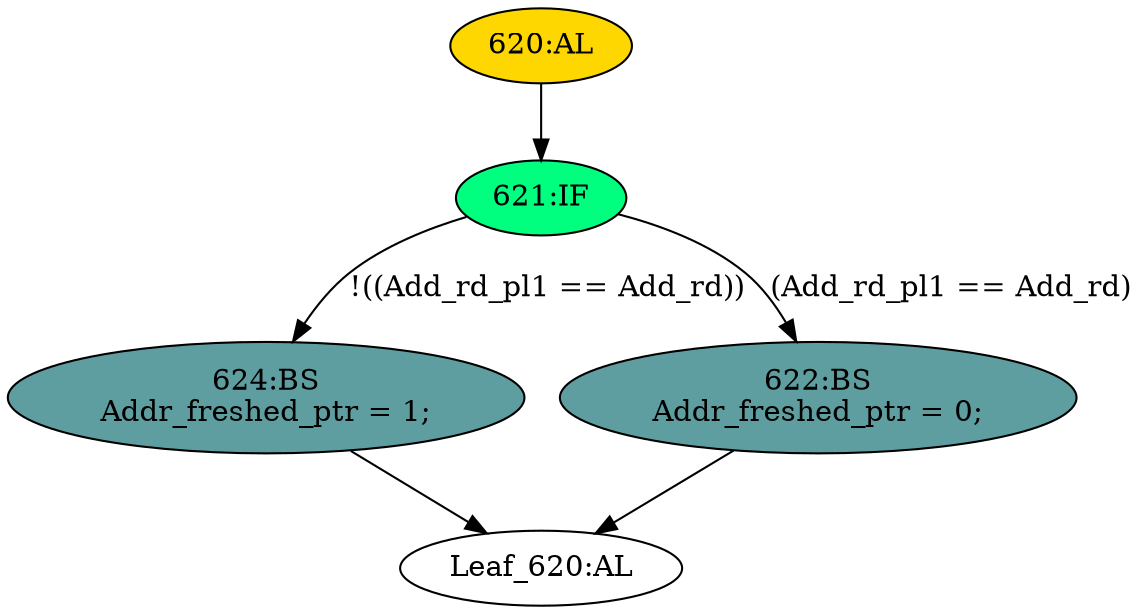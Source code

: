 strict digraph "" {
	node [label="\N"];
	"Leaf_620:AL"	 [def_var="['Addr_freshed_ptr']",
		label="Leaf_620:AL"];
	"620:AL"	 [ast="<pyverilog.vparser.ast.Always object at 0x7fbd1c251290>",
		clk_sens=False,
		fillcolor=gold,
		label="620:AL",
		sens="[]",
		statements="[]",
		style=filled,
		typ=Always,
		use_var="['Add_rd_pl1', 'Add_rd']"];
	"621:IF"	 [ast="<pyverilog.vparser.ast.IfStatement object at 0x7fbd1c251190>",
		fillcolor=springgreen,
		label="621:IF",
		statements="[]",
		style=filled,
		typ=IfStatement];
	"620:AL" -> "621:IF"	 [cond="[]",
		lineno=None];
	"624:BS"	 [ast="<pyverilog.vparser.ast.BlockingSubstitution object at 0x7fbd1c2cffd0>",
		fillcolor=cadetblue,
		label="624:BS
Addr_freshed_ptr = 1;",
		statements="[<pyverilog.vparser.ast.BlockingSubstitution object at 0x7fbd1c2cffd0>]",
		style=filled,
		typ=BlockingSubstitution];
	"624:BS" -> "Leaf_620:AL"	 [cond="[]",
		lineno=None];
	"621:IF" -> "624:BS"	 [cond="['Add_rd_pl1', 'Add_rd']",
		label="!((Add_rd_pl1 == Add_rd))",
		lineno=621];
	"622:BS"	 [ast="<pyverilog.vparser.ast.BlockingSubstitution object at 0x7fbd1c2cfe90>",
		fillcolor=cadetblue,
		label="622:BS
Addr_freshed_ptr = 0;",
		statements="[<pyverilog.vparser.ast.BlockingSubstitution object at 0x7fbd1c2cfe90>]",
		style=filled,
		typ=BlockingSubstitution];
	"621:IF" -> "622:BS"	 [cond="['Add_rd_pl1', 'Add_rd']",
		label="(Add_rd_pl1 == Add_rd)",
		lineno=621];
	"622:BS" -> "Leaf_620:AL"	 [cond="[]",
		lineno=None];
}
